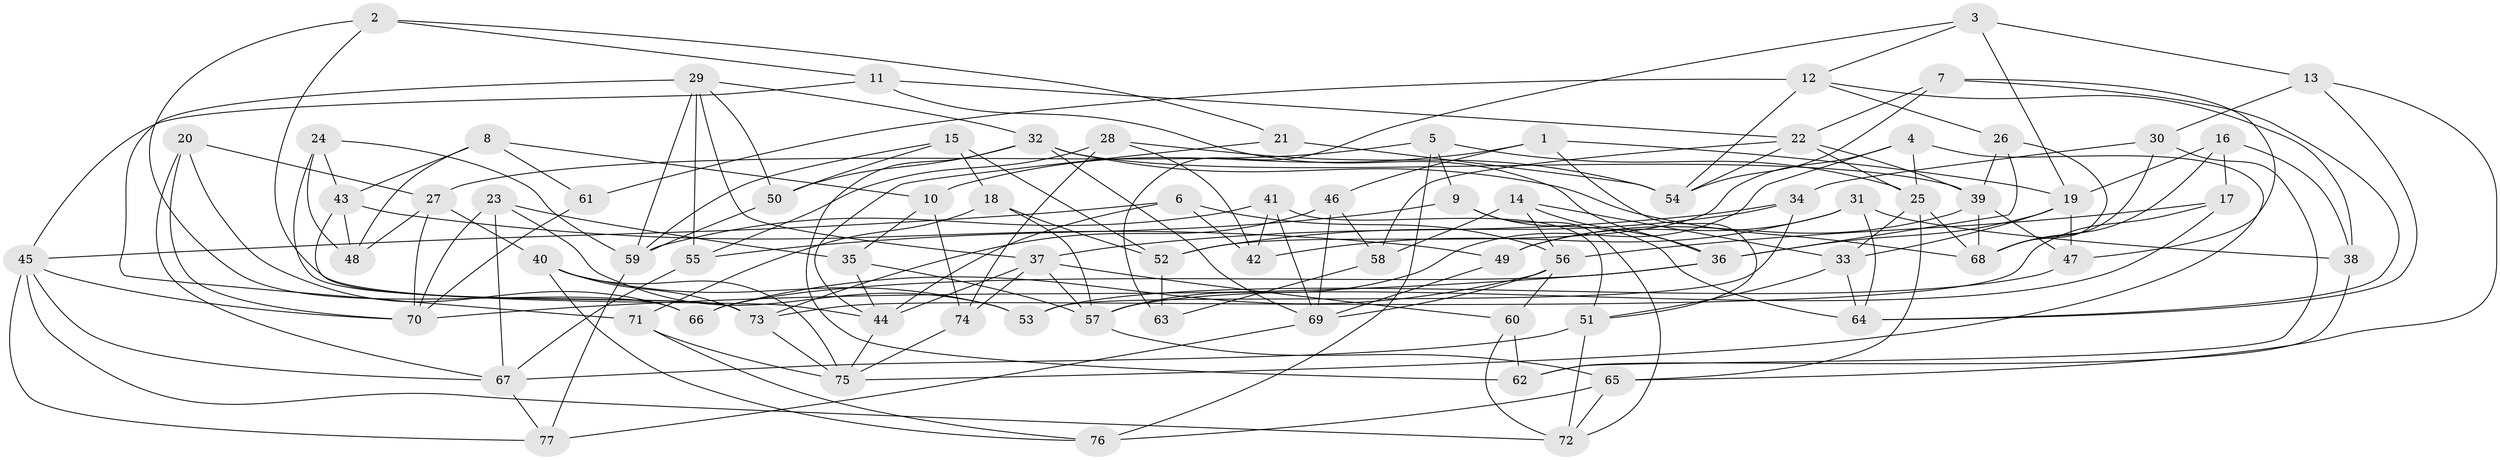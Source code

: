 // original degree distribution, {4: 1.0}
// Generated by graph-tools (version 1.1) at 2025/38/03/04/25 23:38:13]
// undirected, 77 vertices, 177 edges
graph export_dot {
  node [color=gray90,style=filled];
  1;
  2;
  3;
  4;
  5;
  6;
  7;
  8;
  9;
  10;
  11;
  12;
  13;
  14;
  15;
  16;
  17;
  18;
  19;
  20;
  21;
  22;
  23;
  24;
  25;
  26;
  27;
  28;
  29;
  30;
  31;
  32;
  33;
  34;
  35;
  36;
  37;
  38;
  39;
  40;
  41;
  42;
  43;
  44;
  45;
  46;
  47;
  48;
  49;
  50;
  51;
  52;
  53;
  54;
  55;
  56;
  57;
  58;
  59;
  60;
  61;
  62;
  63;
  64;
  65;
  66;
  67;
  68;
  69;
  70;
  71;
  72;
  73;
  74;
  75;
  76;
  77;
  1 -- 10 [weight=1.0];
  1 -- 19 [weight=1.0];
  1 -- 46 [weight=1.0];
  1 -- 51 [weight=1.0];
  2 -- 11 [weight=1.0];
  2 -- 21 [weight=1.0];
  2 -- 44 [weight=1.0];
  2 -- 66 [weight=1.0];
  3 -- 12 [weight=1.0];
  3 -- 13 [weight=1.0];
  3 -- 19 [weight=1.0];
  3 -- 63 [weight=1.0];
  4 -- 25 [weight=1.0];
  4 -- 52 [weight=1.0];
  4 -- 57 [weight=1.0];
  4 -- 75 [weight=1.0];
  5 -- 9 [weight=1.0];
  5 -- 25 [weight=1.0];
  5 -- 27 [weight=1.0];
  5 -- 76 [weight=1.0];
  6 -- 42 [weight=1.0];
  6 -- 44 [weight=1.0];
  6 -- 45 [weight=1.0];
  6 -- 56 [weight=1.0];
  7 -- 22 [weight=1.0];
  7 -- 47 [weight=1.0];
  7 -- 54 [weight=1.0];
  7 -- 64 [weight=1.0];
  8 -- 10 [weight=1.0];
  8 -- 43 [weight=1.0];
  8 -- 48 [weight=1.0];
  8 -- 61 [weight=1.0];
  9 -- 55 [weight=1.0];
  9 -- 64 [weight=1.0];
  9 -- 72 [weight=1.0];
  10 -- 35 [weight=1.0];
  10 -- 74 [weight=1.0];
  11 -- 22 [weight=1.0];
  11 -- 36 [weight=1.0];
  11 -- 45 [weight=1.0];
  12 -- 26 [weight=1.0];
  12 -- 38 [weight=1.0];
  12 -- 54 [weight=1.0];
  12 -- 61 [weight=2.0];
  13 -- 30 [weight=1.0];
  13 -- 64 [weight=1.0];
  13 -- 65 [weight=1.0];
  14 -- 33 [weight=1.0];
  14 -- 36 [weight=1.0];
  14 -- 56 [weight=1.0];
  14 -- 58 [weight=1.0];
  15 -- 18 [weight=1.0];
  15 -- 50 [weight=1.0];
  15 -- 52 [weight=1.0];
  15 -- 59 [weight=1.0];
  16 -- 17 [weight=1.0];
  16 -- 19 [weight=1.0];
  16 -- 38 [weight=1.0];
  16 -- 68 [weight=1.0];
  17 -- 56 [weight=1.0];
  17 -- 57 [weight=1.0];
  17 -- 73 [weight=1.0];
  18 -- 52 [weight=1.0];
  18 -- 57 [weight=1.0];
  18 -- 71 [weight=1.0];
  19 -- 33 [weight=1.0];
  19 -- 36 [weight=1.0];
  19 -- 47 [weight=1.0];
  20 -- 27 [weight=1.0];
  20 -- 66 [weight=1.0];
  20 -- 67 [weight=1.0];
  20 -- 70 [weight=1.0];
  21 -- 44 [weight=1.0];
  21 -- 54 [weight=2.0];
  22 -- 25 [weight=1.0];
  22 -- 39 [weight=1.0];
  22 -- 54 [weight=1.0];
  22 -- 58 [weight=1.0];
  23 -- 35 [weight=1.0];
  23 -- 53 [weight=1.0];
  23 -- 67 [weight=1.0];
  23 -- 70 [weight=1.0];
  24 -- 43 [weight=1.0];
  24 -- 48 [weight=1.0];
  24 -- 59 [weight=1.0];
  24 -- 73 [weight=1.0];
  25 -- 33 [weight=1.0];
  25 -- 65 [weight=1.0];
  25 -- 68 [weight=1.0];
  26 -- 36 [weight=1.0];
  26 -- 39 [weight=1.0];
  26 -- 68 [weight=1.0];
  27 -- 40 [weight=1.0];
  27 -- 48 [weight=2.0];
  27 -- 70 [weight=1.0];
  28 -- 42 [weight=1.0];
  28 -- 54 [weight=1.0];
  28 -- 55 [weight=1.0];
  28 -- 74 [weight=1.0];
  29 -- 32 [weight=1.0];
  29 -- 37 [weight=1.0];
  29 -- 50 [weight=1.0];
  29 -- 55 [weight=1.0];
  29 -- 59 [weight=1.0];
  29 -- 71 [weight=1.0];
  30 -- 34 [weight=1.0];
  30 -- 62 [weight=1.0];
  30 -- 68 [weight=1.0];
  31 -- 38 [weight=1.0];
  31 -- 42 [weight=1.0];
  31 -- 49 [weight=1.0];
  31 -- 64 [weight=1.0];
  32 -- 39 [weight=1.0];
  32 -- 50 [weight=1.0];
  32 -- 62 [weight=1.0];
  32 -- 68 [weight=1.0];
  32 -- 69 [weight=1.0];
  33 -- 51 [weight=1.0];
  33 -- 64 [weight=2.0];
  34 -- 37 [weight=1.0];
  34 -- 52 [weight=1.0];
  34 -- 53 [weight=1.0];
  35 -- 44 [weight=1.0];
  35 -- 57 [weight=1.0];
  36 -- 66 [weight=1.0];
  36 -- 70 [weight=1.0];
  37 -- 44 [weight=1.0];
  37 -- 57 [weight=1.0];
  37 -- 60 [weight=1.0];
  37 -- 74 [weight=1.0];
  38 -- 62 [weight=1.0];
  39 -- 47 [weight=1.0];
  39 -- 49 [weight=1.0];
  39 -- 68 [weight=1.0];
  40 -- 53 [weight=1.0];
  40 -- 73 [weight=1.0];
  40 -- 75 [weight=1.0];
  40 -- 76 [weight=2.0];
  41 -- 42 [weight=1.0];
  41 -- 51 [weight=1.0];
  41 -- 59 [weight=1.0];
  41 -- 69 [weight=1.0];
  43 -- 48 [weight=2.0];
  43 -- 49 [weight=1.0];
  43 -- 73 [weight=1.0];
  44 -- 75 [weight=1.0];
  45 -- 67 [weight=1.0];
  45 -- 70 [weight=1.0];
  45 -- 72 [weight=1.0];
  45 -- 77 [weight=1.0];
  46 -- 58 [weight=1.0];
  46 -- 69 [weight=1.0];
  46 -- 73 [weight=1.0];
  47 -- 53 [weight=1.0];
  49 -- 69 [weight=1.0];
  50 -- 59 [weight=1.0];
  51 -- 67 [weight=1.0];
  51 -- 72 [weight=2.0];
  52 -- 63 [weight=2.0];
  55 -- 67 [weight=1.0];
  56 -- 60 [weight=1.0];
  56 -- 66 [weight=1.0];
  56 -- 69 [weight=1.0];
  57 -- 65 [weight=1.0];
  58 -- 63 [weight=1.0];
  59 -- 77 [weight=1.0];
  60 -- 62 [weight=1.0];
  60 -- 72 [weight=1.0];
  61 -- 70 [weight=1.0];
  65 -- 72 [weight=1.0];
  65 -- 76 [weight=2.0];
  67 -- 77 [weight=1.0];
  69 -- 77 [weight=1.0];
  71 -- 75 [weight=1.0];
  71 -- 76 [weight=1.0];
  73 -- 75 [weight=1.0];
  74 -- 75 [weight=1.0];
}
